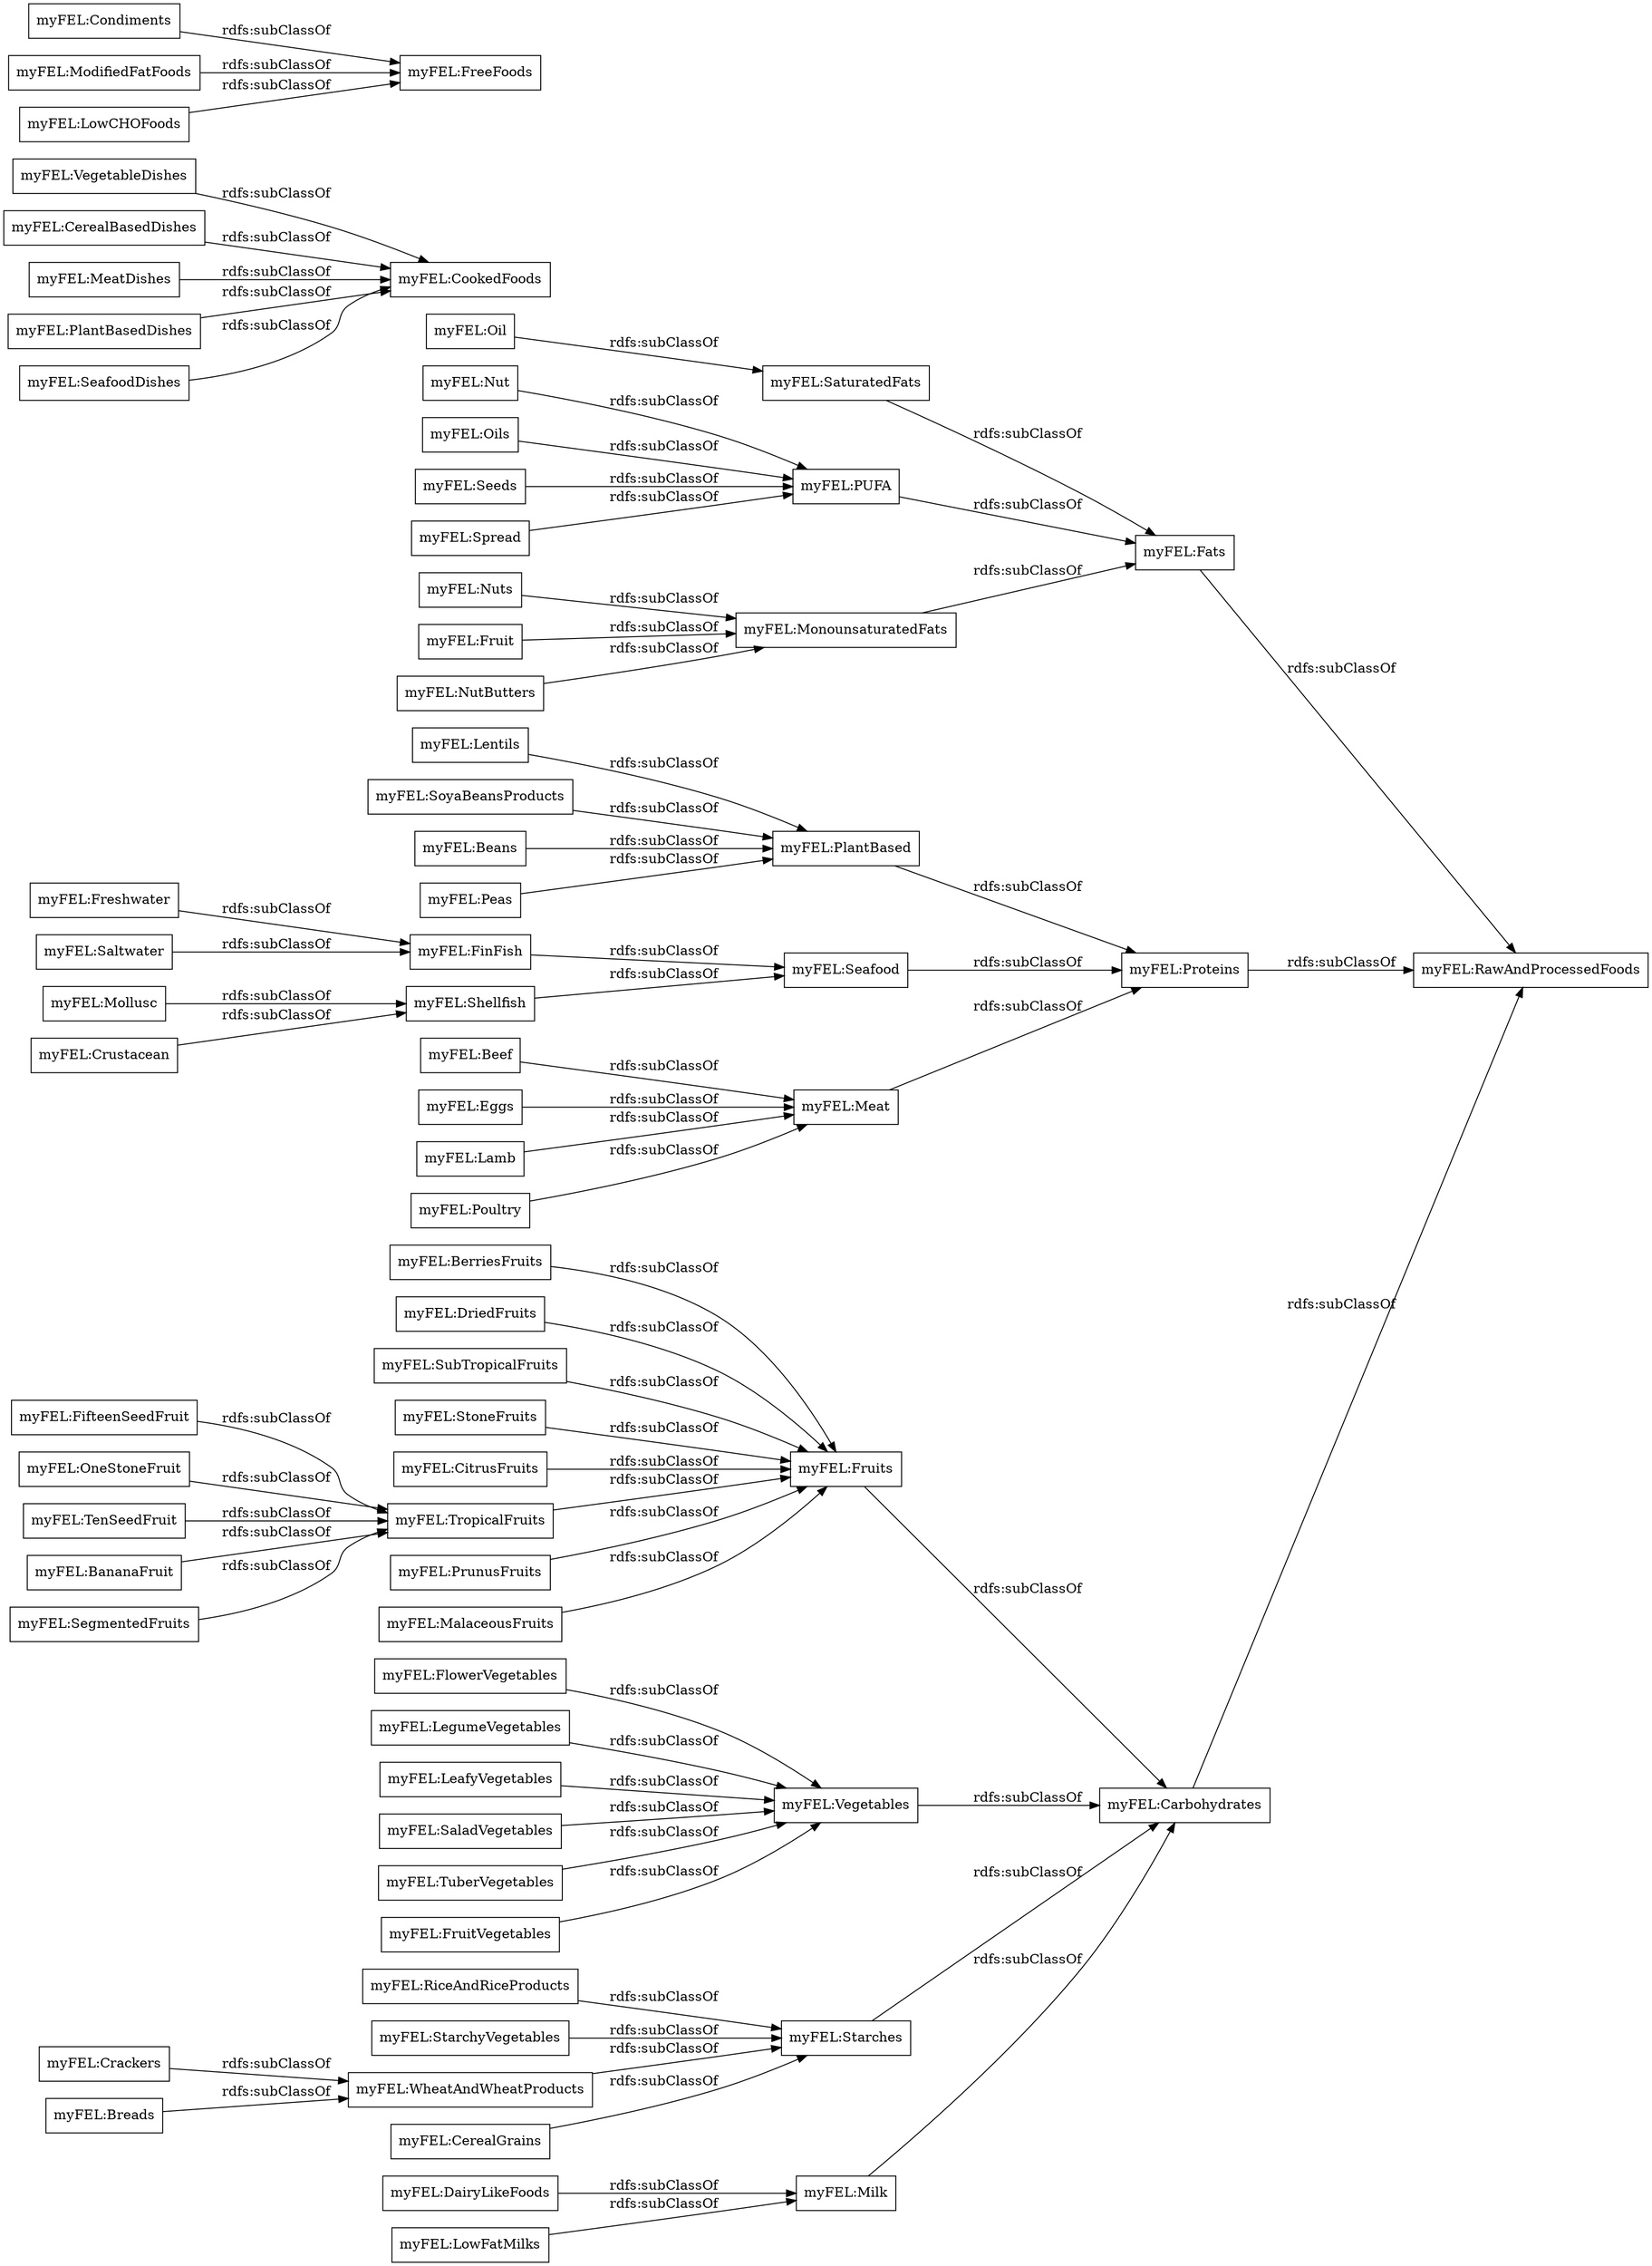 digraph ar2dtool_diagram { 
rankdir=LR;
size="1000"
node [shape = rectangle, color="black"]; "myFEL:FlowerVegetables" "myFEL:PrunusFruits" "myFEL:VegetableDishes" "myFEL:LowFatMilks" "myFEL:Condiments" "myFEL:LeafyVegetables" "myFEL:Beans" "myFEL:Oils" "myFEL:Crustacean" "myFEL:RawAndProcessedFoods" "myFEL:Starches" "myFEL:Fruit" "myFEL:Crackers" "myFEL:SaladVegetables" "myFEL:DairyLikeFoods" "myFEL:Vegetables" "myFEL:Lamb" "myFEL:MalaceousFruits" "myFEL:Saltwater" "myFEL:Mollusc" "myFEL:Milk" "myFEL:BerriesFruits" "myFEL:Poultry" "myFEL:StarchyVegetables" "myFEL:Breads" "myFEL:Freshwater" "myFEL:CerealBasedDishes" "myFEL:Peas" "myFEL:OneStoneFruit" "myFEL:CookedFoods" "myFEL:ModifiedFatFoods" "myFEL:DriedFruits" "myFEL:Fats" "myFEL:TuberVegetables" "myFEL:NutButters" "myFEL:Seafood" "myFEL:PUFA" "myFEL:Meat" "myFEL:WheatAndWheatProducts" "myFEL:Fruits" "myFEL:Seeds" "myFEL:TenSeedFruit" "myFEL:Proteins" "myFEL:MonounsaturatedFats" "myFEL:BananaFruit" "myFEL:FinFish" "myFEL:Oil" "myFEL:CerealGrains" "myFEL:PlantBased" "myFEL:FruitVegetables" "myFEL:Nuts" "myFEL:FreeFoods" "myFEL:SubTropicalFruits" "myFEL:SaturatedFats" "myFEL:MeatDishes" "myFEL:LowCHOFoods" "myFEL:StoneFruits" "myFEL:Beef" "myFEL:RiceAndRiceProducts" "myFEL:CitrusFruits" "myFEL:SegmentedFruits" "myFEL:LegumeVegetables" "myFEL:Eggs" "myFEL:Shellfish" "myFEL:PlantBasedDishes" "myFEL:Spread" "myFEL:SeafoodDishes" "myFEL:Nut" "myFEL:Lentils" "myFEL:Carbohydrates" "myFEL:FifteenSeedFruit" "myFEL:TropicalFruits" "myFEL:SoyaBeansProducts" ; /*classes style*/
	"myFEL:Nut" -> "myFEL:PUFA" [ label = "rdfs:subClassOf" ];
	"myFEL:Oils" -> "myFEL:PUFA" [ label = "rdfs:subClassOf" ];
	"myFEL:Peas" -> "myFEL:PlantBased" [ label = "rdfs:subClassOf" ];
	"myFEL:Seafood" -> "myFEL:Proteins" [ label = "rdfs:subClassOf" ];
	"myFEL:FlowerVegetables" -> "myFEL:Vegetables" [ label = "rdfs:subClassOf" ];
	"myFEL:Shellfish" -> "myFEL:Seafood" [ label = "rdfs:subClassOf" ];
	"myFEL:Nuts" -> "myFEL:MonounsaturatedFats" [ label = "rdfs:subClassOf" ];
	"myFEL:WheatAndWheatProducts" -> "myFEL:Starches" [ label = "rdfs:subClassOf" ];
	"myFEL:SeafoodDishes" -> "myFEL:CookedFoods" [ label = "rdfs:subClassOf" ];
	"myFEL:LowFatMilks" -> "myFEL:Milk" [ label = "rdfs:subClassOf" ];
	"myFEL:VegetableDishes" -> "myFEL:CookedFoods" [ label = "rdfs:subClassOf" ];
	"myFEL:Carbohydrates" -> "myFEL:RawAndProcessedFoods" [ label = "rdfs:subClassOf" ];
	"myFEL:RiceAndRiceProducts" -> "myFEL:Starches" [ label = "rdfs:subClassOf" ];
	"myFEL:PlantBasedDishes" -> "myFEL:CookedFoods" [ label = "rdfs:subClassOf" ];
	"myFEL:FruitVegetables" -> "myFEL:Vegetables" [ label = "rdfs:subClassOf" ];
	"myFEL:OneStoneFruit" -> "myFEL:TropicalFruits" [ label = "rdfs:subClassOf" ];
	"myFEL:Lamb" -> "myFEL:Meat" [ label = "rdfs:subClassOf" ];
	"myFEL:DairyLikeFoods" -> "myFEL:Milk" [ label = "rdfs:subClassOf" ];
	"myFEL:Meat" -> "myFEL:Proteins" [ label = "rdfs:subClassOf" ];
	"myFEL:Saltwater" -> "myFEL:FinFish" [ label = "rdfs:subClassOf" ];
	"myFEL:Eggs" -> "myFEL:Meat" [ label = "rdfs:subClassOf" ];
	"myFEL:Starches" -> "myFEL:Carbohydrates" [ label = "rdfs:subClassOf" ];
	"myFEL:SoyaBeansProducts" -> "myFEL:PlantBased" [ label = "rdfs:subClassOf" ];
	"myFEL:PlantBased" -> "myFEL:Proteins" [ label = "rdfs:subClassOf" ];
	"myFEL:TenSeedFruit" -> "myFEL:TropicalFruits" [ label = "rdfs:subClassOf" ];
	"myFEL:CerealBasedDishes" -> "myFEL:CookedFoods" [ label = "rdfs:subClassOf" ];
	"myFEL:BerriesFruits" -> "myFEL:Fruits" [ label = "rdfs:subClassOf" ];
	"myFEL:Lentils" -> "myFEL:PlantBased" [ label = "rdfs:subClassOf" ];
	"myFEL:Beans" -> "myFEL:PlantBased" [ label = "rdfs:subClassOf" ];
	"myFEL:Fruit" -> "myFEL:MonounsaturatedFats" [ label = "rdfs:subClassOf" ];
	"myFEL:TropicalFruits" -> "myFEL:Fruits" [ label = "rdfs:subClassOf" ];
	"myFEL:Mollusc" -> "myFEL:Shellfish" [ label = "rdfs:subClassOf" ];
	"myFEL:SaladVegetables" -> "myFEL:Vegetables" [ label = "rdfs:subClassOf" ];
	"myFEL:Crustacean" -> "myFEL:Shellfish" [ label = "rdfs:subClassOf" ];
	"myFEL:PrunusFruits" -> "myFEL:Fruits" [ label = "rdfs:subClassOf" ];
	"myFEL:Fats" -> "myFEL:RawAndProcessedFoods" [ label = "rdfs:subClassOf" ];
	"myFEL:FifteenSeedFruit" -> "myFEL:TropicalFruits" [ label = "rdfs:subClassOf" ];
	"myFEL:Spread" -> "myFEL:PUFA" [ label = "rdfs:subClassOf" ];
	"myFEL:Breads" -> "myFEL:WheatAndWheatProducts" [ label = "rdfs:subClassOf" ];
	"myFEL:CitrusFruits" -> "myFEL:Fruits" [ label = "rdfs:subClassOf" ];
	"myFEL:SaturatedFats" -> "myFEL:Fats" [ label = "rdfs:subClassOf" ];
	"myFEL:BananaFruit" -> "myFEL:TropicalFruits" [ label = "rdfs:subClassOf" ];
	"myFEL:Seeds" -> "myFEL:PUFA" [ label = "rdfs:subClassOf" ];
	"myFEL:Proteins" -> "myFEL:RawAndProcessedFoods" [ label = "rdfs:subClassOf" ];
	"myFEL:SubTropicalFruits" -> "myFEL:Fruits" [ label = "rdfs:subClassOf" ];
	"myFEL:MeatDishes" -> "myFEL:CookedFoods" [ label = "rdfs:subClassOf" ];
	"myFEL:ModifiedFatFoods" -> "myFEL:FreeFoods" [ label = "rdfs:subClassOf" ];
	"myFEL:PUFA" -> "myFEL:Fats" [ label = "rdfs:subClassOf" ];
	"myFEL:FinFish" -> "myFEL:Seafood" [ label = "rdfs:subClassOf" ];
	"myFEL:Milk" -> "myFEL:Carbohydrates" [ label = "rdfs:subClassOf" ];
	"myFEL:StarchyVegetables" -> "myFEL:Starches" [ label = "rdfs:subClassOf" ];
	"myFEL:MalaceousFruits" -> "myFEL:Fruits" [ label = "rdfs:subClassOf" ];
	"myFEL:TuberVegetables" -> "myFEL:Vegetables" [ label = "rdfs:subClassOf" ];
	"myFEL:Fruits" -> "myFEL:Carbohydrates" [ label = "rdfs:subClassOf" ];
	"myFEL:Condiments" -> "myFEL:FreeFoods" [ label = "rdfs:subClassOf" ];
	"myFEL:DriedFruits" -> "myFEL:Fruits" [ label = "rdfs:subClassOf" ];
	"myFEL:StoneFruits" -> "myFEL:Fruits" [ label = "rdfs:subClassOf" ];
	"myFEL:LegumeVegetables" -> "myFEL:Vegetables" [ label = "rdfs:subClassOf" ];
	"myFEL:Beef" -> "myFEL:Meat" [ label = "rdfs:subClassOf" ];
	"myFEL:LowCHOFoods" -> "myFEL:FreeFoods" [ label = "rdfs:subClassOf" ];
	"myFEL:Oil" -> "myFEL:SaturatedFats" [ label = "rdfs:subClassOf" ];
	"myFEL:SegmentedFruits" -> "myFEL:TropicalFruits" [ label = "rdfs:subClassOf" ];
	"myFEL:LeafyVegetables" -> "myFEL:Vegetables" [ label = "rdfs:subClassOf" ];
	"myFEL:MonounsaturatedFats" -> "myFEL:Fats" [ label = "rdfs:subClassOf" ];
	"myFEL:NutButters" -> "myFEL:MonounsaturatedFats" [ label = "rdfs:subClassOf" ];
	"myFEL:Vegetables" -> "myFEL:Carbohydrates" [ label = "rdfs:subClassOf" ];
	"myFEL:Freshwater" -> "myFEL:FinFish" [ label = "rdfs:subClassOf" ];
	"myFEL:CerealGrains" -> "myFEL:Starches" [ label = "rdfs:subClassOf" ];
	"myFEL:Crackers" -> "myFEL:WheatAndWheatProducts" [ label = "rdfs:subClassOf" ];
	"myFEL:Poultry" -> "myFEL:Meat" [ label = "rdfs:subClassOf" ];

}
